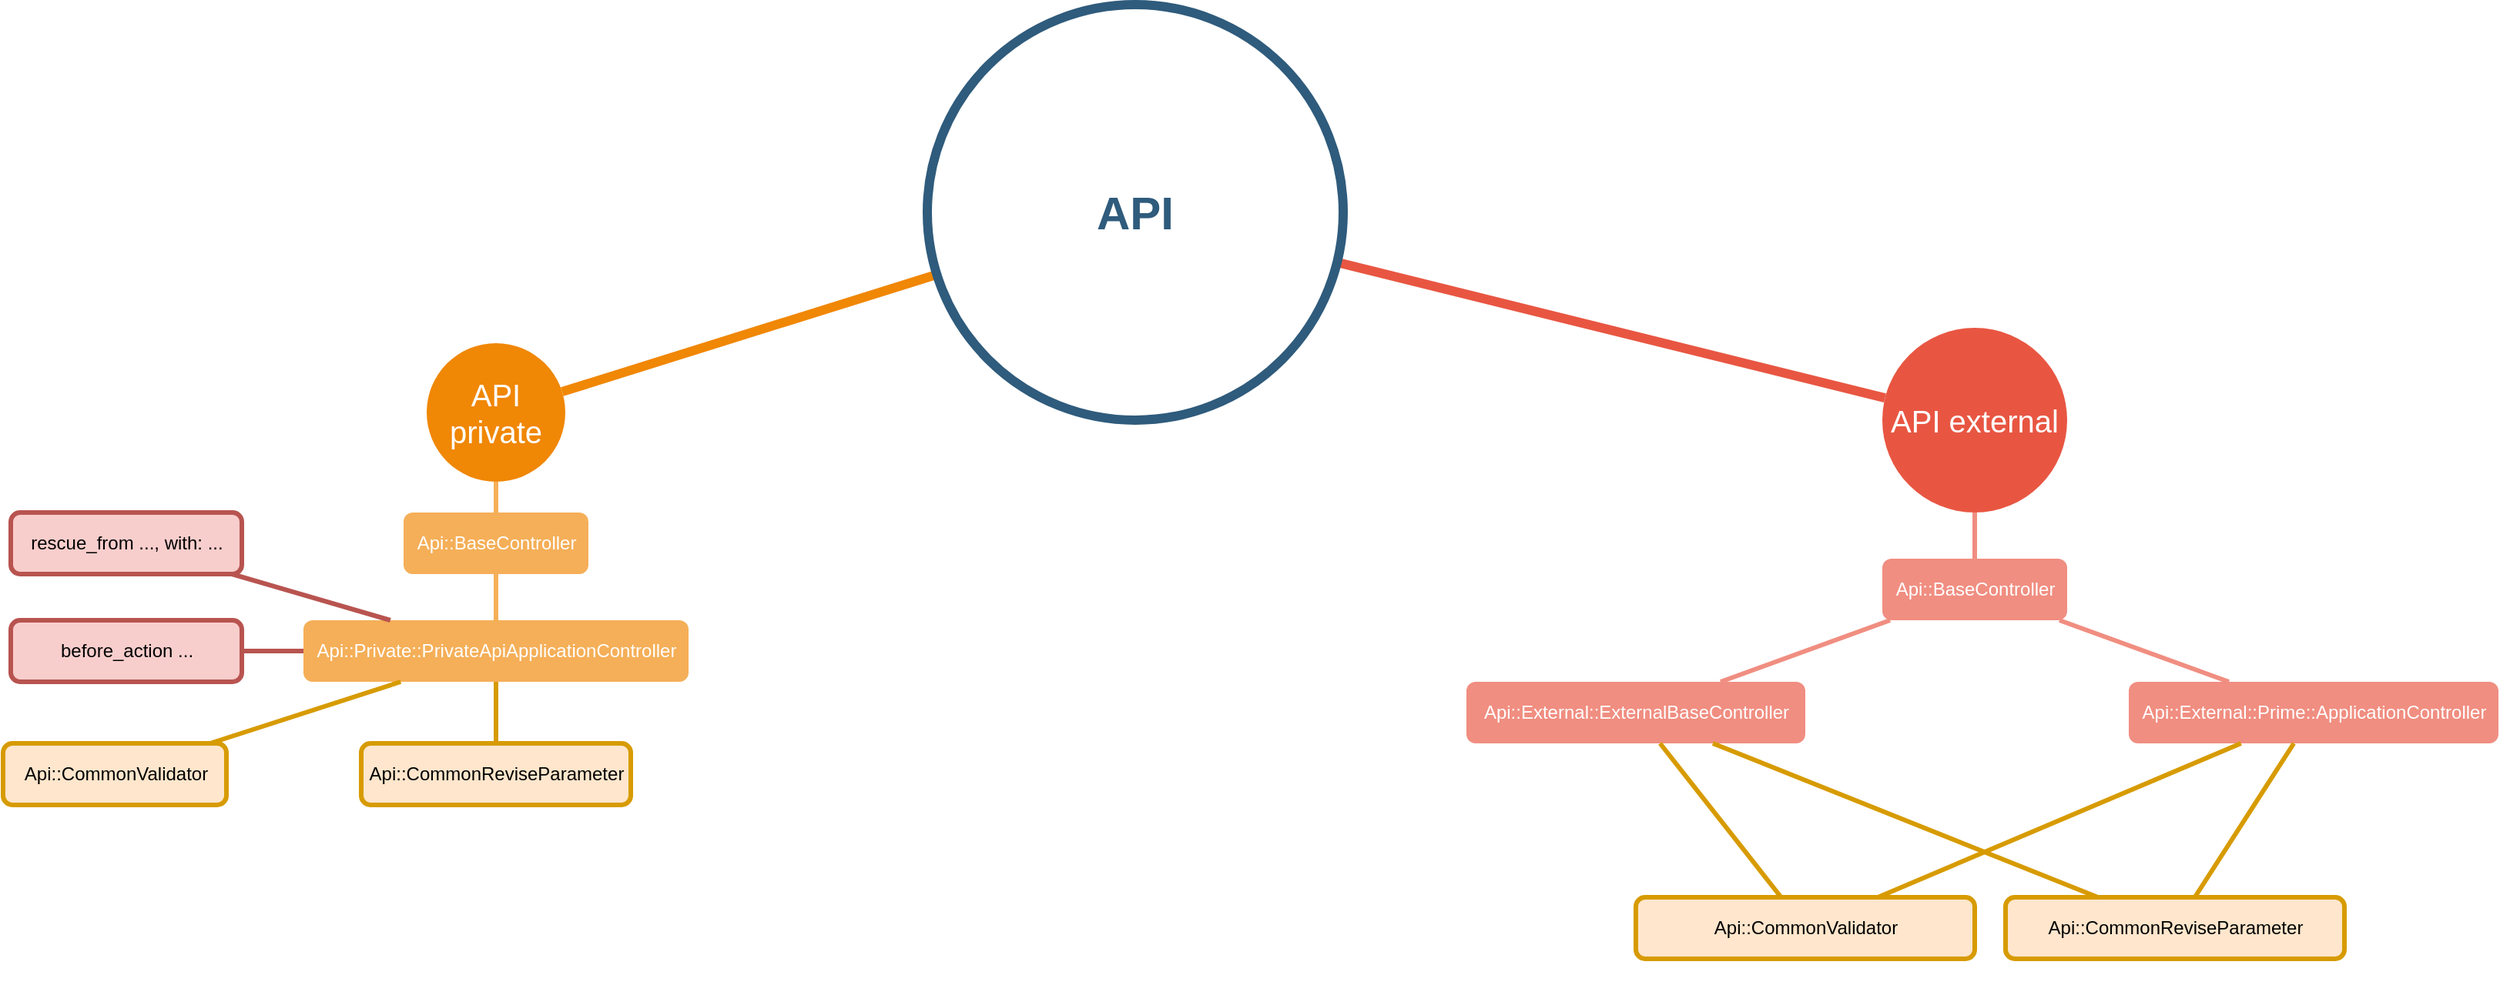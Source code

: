 <mxfile version="24.7.12">
  <diagram id="6a731a19-8d31-9384-78a2-239565b7b9f0" name="Page-1">
    <mxGraphModel dx="989" dy="523" grid="1" gridSize="10" guides="1" tooltips="1" connect="1" arrows="1" fold="1" page="1" pageScale="1" pageWidth="1169" pageHeight="827" background="none" math="0" shadow="0">
      <root>
        <mxCell id="0" />
        <mxCell id="1" parent="0" />
        <mxCell id="1351" value="API private" style="ellipse;whiteSpace=wrap;html=1;shadow=0;fontFamily=Helvetica;fontSize=20;fontColor=#FFFFFF;align=center;strokeWidth=3;fillColor=#F08705;strokeColor=none;gradientColor=none;" parent="1" vertex="1">
          <mxGeometry x="705" y="230" width="90" height="90" as="geometry" />
        </mxCell>
        <mxCell id="1352" value="API external" style="ellipse;whiteSpace=wrap;html=1;shadow=0;fontFamily=Helvetica;fontSize=20;fontColor=#FFFFFF;align=center;strokeWidth=3;fillColor=#E85642;strokeColor=none;" parent="1" vertex="1">
          <mxGeometry x="1650" y="220" width="120" height="120" as="geometry" />
        </mxCell>
        <mxCell id="1360" style="endArrow=none;strokeWidth=6;strokeColor=#f08705;html=1;" parent="1" source="1515" target="1351" edge="1">
          <mxGeometry relative="1" as="geometry" />
        </mxCell>
        <mxCell id="1361" style="endArrow=none;strokeWidth=6;strokeColor=#E85642;html=1;" parent="1" source="1515" target="1352" edge="1">
          <mxGeometry relative="1" as="geometry" />
        </mxCell>
        <mxCell id="1398" value="&lt;div&gt;Api::BaseController&lt;br&gt;&lt;/div&gt;" style="rounded=1;fillColor=#f5af58;strokeColor=none;strokeWidth=3;shadow=0;html=1;fontColor=#FFFFFF;" parent="1" vertex="1">
          <mxGeometry x="690" y="340" width="120" height="40" as="geometry" />
        </mxCell>
        <mxCell id="1410" value="" style="edgeStyle=none;endArrow=none;strokeWidth=3;strokeColor=#F5AF58;html=1;" parent="1" source="1351" target="1398" edge="1">
          <mxGeometry x="3.5" y="21.5" width="100" height="100" as="geometry">
            <mxPoint x="3.5" y="121.5" as="sourcePoint" />
            <mxPoint x="103.5" y="21.5" as="targetPoint" />
          </mxGeometry>
        </mxCell>
        <mxCell id="1415" value="Api::External::ExternalBaseController" style="rounded=1;fillColor=#f08e81;strokeColor=none;strokeWidth=3;shadow=0;html=1;fontColor=#FFFFFF;" parent="1" vertex="1">
          <mxGeometry x="1380" y="450" width="220" height="40" as="geometry" />
        </mxCell>
        <mxCell id="1418" value="Api::BaseController" style="rounded=1;fillColor=#f08e81;strokeColor=none;strokeWidth=3;shadow=0;html=1;fontColor=#FFFFFF;" parent="1" vertex="1">
          <mxGeometry x="1650" y="370" width="120" height="40" as="geometry" />
        </mxCell>
        <mxCell id="1429" value="" style="edgeStyle=none;endArrow=none;strokeWidth=3;strokeColor=#F08E81;html=1;" parent="1" source="1352" target="1418" edge="1">
          <mxGeometry x="31" y="106.5" width="100" height="100" as="geometry">
            <mxPoint x="-90" y="630" as="sourcePoint" />
            <mxPoint x="10" y="530" as="targetPoint" />
          </mxGeometry>
        </mxCell>
        <mxCell id="1514" style="edgeStyle=orthogonalEdgeStyle;rounded=0;html=1;exitX=0.75;exitY=0;entryX=0.75;entryY=0;startArrow=none;startFill=0;endArrow=block;endFill=1;jettySize=auto;orthogonalLoop=1;strokeColor=#12aab5;strokeWidth=6;fontSize=20;fontColor=#2F5B7C;" parent="1" edge="1">
          <mxGeometry relative="1" as="geometry">
            <mxPoint x="1400" y="635" as="sourcePoint" />
            <mxPoint x="1400" y="635" as="targetPoint" />
          </mxGeometry>
        </mxCell>
        <mxCell id="1515" value="API" style="ellipse;whiteSpace=wrap;html=1;shadow=0;fontFamily=Helvetica;fontSize=30;fontColor=#2F5B7C;align=center;strokeColor=#2F5B7C;strokeWidth=6;fillColor=#FFFFFF;fontStyle=1;gradientColor=none;" parent="1" vertex="1">
          <mxGeometry x="1030" y="10" width="270" height="270" as="geometry" />
        </mxCell>
        <mxCell id="1IKVDsh58nEM-kfPcXsz-1543" value="&lt;div&gt;Api::Private::PrivateApiApplicationController&lt;br&gt;&lt;/div&gt;" style="rounded=1;fillColor=#f5af58;strokeColor=none;strokeWidth=3;shadow=0;html=1;fontColor=#FFFFFF;" parent="1" vertex="1">
          <mxGeometry x="625" y="410" width="250" height="40" as="geometry" />
        </mxCell>
        <mxCell id="1IKVDsh58nEM-kfPcXsz-1545" value="" style="edgeStyle=none;endArrow=none;strokeWidth=3;strokeColor=#F5AF58;html=1;" parent="1" source="1IKVDsh58nEM-kfPcXsz-1543" target="1398" edge="1">
          <mxGeometry x="3.5" y="21.5" width="100" height="100" as="geometry">
            <mxPoint x="3.5" y="81.5" as="sourcePoint" />
            <mxPoint x="103.5" y="-18.5" as="targetPoint" />
          </mxGeometry>
        </mxCell>
        <mxCell id="1IKVDsh58nEM-kfPcXsz-1548" value="&lt;div&gt;Api::CommonReviseParameter&lt;br&gt;&lt;/div&gt;" style="rounded=1;fillColor=#ffe6cc;strokeColor=#d79b00;strokeWidth=3;shadow=0;html=1;" parent="1" vertex="1">
          <mxGeometry x="662.5" y="490" width="175" height="40" as="geometry" />
        </mxCell>
        <mxCell id="1IKVDsh58nEM-kfPcXsz-1550" value="" style="edgeStyle=none;endArrow=none;strokeWidth=3;strokeColor=#d79b00;html=1;fillColor=#ffe6cc;" parent="1" source="1IKVDsh58nEM-kfPcXsz-1543" target="1IKVDsh58nEM-kfPcXsz-1548" edge="1">
          <mxGeometry x="3.5" y="21.5" width="100" height="100" as="geometry">
            <mxPoint x="3.5" y="81.5" as="sourcePoint" />
            <mxPoint x="103.5" y="-18.5" as="targetPoint" />
          </mxGeometry>
        </mxCell>
        <mxCell id="1IKVDsh58nEM-kfPcXsz-1551" value="&lt;div&gt;Api::CommonValidator&lt;br&gt;&lt;/div&gt;" style="rounded=1;fillColor=#ffe6cc;strokeColor=#d79b00;strokeWidth=3;shadow=0;html=1;" parent="1" vertex="1">
          <mxGeometry x="430" y="490" width="145" height="40" as="geometry" />
        </mxCell>
        <mxCell id="1IKVDsh58nEM-kfPcXsz-1552" value="" style="edgeStyle=none;endArrow=none;strokeWidth=3;strokeColor=#d79b00;html=1;fillColor=#ffe6cc;" parent="1" source="1IKVDsh58nEM-kfPcXsz-1543" target="1IKVDsh58nEM-kfPcXsz-1551" edge="1">
          <mxGeometry x="3.5" y="21.5" width="100" height="100" as="geometry">
            <mxPoint x="3.5" y="81.5" as="sourcePoint" />
            <mxPoint x="103.5" y="-18.5" as="targetPoint" />
          </mxGeometry>
        </mxCell>
        <mxCell id="AqXKA8llv-UzUpxm6iX--1515" value="&lt;div&gt;rescue_from ..., with: ...&lt;br&gt;&lt;/div&gt;" style="rounded=1;fillColor=#f8cecc;strokeColor=#b85450;strokeWidth=3;shadow=0;html=1;" vertex="1" parent="1">
          <mxGeometry x="435" y="340" width="150" height="40" as="geometry" />
        </mxCell>
        <mxCell id="AqXKA8llv-UzUpxm6iX--1516" value="" style="edgeStyle=none;endArrow=none;strokeWidth=3;strokeColor=#b85450;html=1;fillColor=#f8cecc;" edge="1" parent="1" source="1IKVDsh58nEM-kfPcXsz-1543" target="AqXKA8llv-UzUpxm6iX--1515">
          <mxGeometry x="3.5" y="21.5" width="100" height="100" as="geometry">
            <mxPoint x="3.5" y="81.5" as="sourcePoint" />
            <mxPoint x="103.5" y="-18.5" as="targetPoint" />
          </mxGeometry>
        </mxCell>
        <mxCell id="AqXKA8llv-UzUpxm6iX--1517" value="&lt;div&gt;before_action ...&lt;br&gt;&lt;/div&gt;" style="rounded=1;fillColor=#f8cecc;strokeColor=#b85450;strokeWidth=3;shadow=0;html=1;" vertex="1" parent="1">
          <mxGeometry x="435" y="410" width="150" height="40" as="geometry" />
        </mxCell>
        <mxCell id="AqXKA8llv-UzUpxm6iX--1518" value="" style="edgeStyle=none;endArrow=none;strokeWidth=3;strokeColor=#b85450;html=1;fillColor=#f8cecc;" edge="1" parent="1" source="1IKVDsh58nEM-kfPcXsz-1543" target="AqXKA8llv-UzUpxm6iX--1517">
          <mxGeometry x="3.5" y="21.5" width="100" height="100" as="geometry">
            <mxPoint x="3.5" y="81.5" as="sourcePoint" />
            <mxPoint x="103.5" y="-18.5" as="targetPoint" />
          </mxGeometry>
        </mxCell>
        <mxCell id="AqXKA8llv-UzUpxm6iX--1519" value="Api::External::Prime::ApplicationController" style="rounded=1;fillColor=#f08e81;strokeColor=none;strokeWidth=3;shadow=0;html=1;fontColor=#FFFFFF;" vertex="1" parent="1">
          <mxGeometry x="1810" y="450" width="240" height="40" as="geometry" />
        </mxCell>
        <mxCell id="AqXKA8llv-UzUpxm6iX--1520" value="" style="edgeStyle=none;endArrow=none;strokeWidth=3;strokeColor=#F08E81;html=1;" edge="1" parent="1" source="AqXKA8llv-UzUpxm6iX--1519" target="1418">
          <mxGeometry x="31" y="106.5" width="100" height="100" as="geometry">
            <mxPoint x="-90" y="630" as="sourcePoint" />
            <mxPoint x="10" y="530" as="targetPoint" />
          </mxGeometry>
        </mxCell>
        <mxCell id="AqXKA8llv-UzUpxm6iX--1522" value="" style="edgeStyle=none;endArrow=none;strokeWidth=3;strokeColor=#F08E81;html=1;" edge="1" parent="1" source="1415" target="1418">
          <mxGeometry x="31" y="106.5" width="100" height="100" as="geometry">
            <mxPoint x="-90" y="630" as="sourcePoint" />
            <mxPoint x="10" y="530" as="targetPoint" />
          </mxGeometry>
        </mxCell>
        <mxCell id="AqXKA8llv-UzUpxm6iX--1524" value="" style="edgeStyle=none;endArrow=none;strokeWidth=3;strokeColor=#d79b00;html=1;fillColor=#ffe6cc;" edge="1" parent="1" source="1415" target="AqXKA8llv-UzUpxm6iX--1525">
          <mxGeometry x="31" y="106.5" width="100" height="100" as="geometry">
            <mxPoint x="-90" y="630" as="sourcePoint" />
            <mxPoint x="1710" y="540" as="targetPoint" />
          </mxGeometry>
        </mxCell>
        <mxCell id="AqXKA8llv-UzUpxm6iX--1525" value="Api::CommonValidator" style="rounded=1;fillColor=#ffe6cc;strokeColor=#d79b00;strokeWidth=3;shadow=0;html=1;" vertex="1" parent="1">
          <mxGeometry x="1490" y="590" width="220" height="40" as="geometry" />
        </mxCell>
        <mxCell id="AqXKA8llv-UzUpxm6iX--1526" value="Api::CommonReviseParameter" style="rounded=1;fillColor=#ffe6cc;strokeColor=#d79b00;strokeWidth=3;shadow=0;html=1;" vertex="1" parent="1">
          <mxGeometry x="1730" y="590" width="220" height="40" as="geometry" />
        </mxCell>
        <mxCell id="AqXKA8llv-UzUpxm6iX--1527" value="" style="edgeStyle=none;endArrow=none;strokeWidth=3;strokeColor=#d79b00;html=1;fillColor=#ffe6cc;" edge="1" parent="1" source="1415" target="AqXKA8llv-UzUpxm6iX--1526">
          <mxGeometry x="31" y="106.5" width="100" height="100" as="geometry">
            <mxPoint x="-90" y="630" as="sourcePoint" />
            <mxPoint x="1710" y="540" as="targetPoint" />
          </mxGeometry>
        </mxCell>
        <mxCell id="AqXKA8llv-UzUpxm6iX--1528" value="" style="edgeStyle=none;endArrow=none;strokeWidth=3;strokeColor=#d79b00;html=1;fillColor=#ffe6cc;" edge="1" parent="1" source="AqXKA8llv-UzUpxm6iX--1519" target="AqXKA8llv-UzUpxm6iX--1526">
          <mxGeometry x="31" y="106.5" width="100" height="100" as="geometry">
            <mxPoint x="-90" y="630" as="sourcePoint" />
            <mxPoint x="1710" y="540" as="targetPoint" />
          </mxGeometry>
        </mxCell>
        <mxCell id="AqXKA8llv-UzUpxm6iX--1529" value="" style="edgeStyle=none;endArrow=none;strokeWidth=3;strokeColor=#d79b00;html=1;fillColor=#ffe6cc;" edge="1" parent="1" source="AqXKA8llv-UzUpxm6iX--1519" target="AqXKA8llv-UzUpxm6iX--1525">
          <mxGeometry x="31" y="106.5" width="100" height="100" as="geometry">
            <mxPoint x="-90" y="630" as="sourcePoint" />
            <mxPoint x="1710" y="540" as="targetPoint" />
          </mxGeometry>
        </mxCell>
      </root>
    </mxGraphModel>
  </diagram>
</mxfile>
